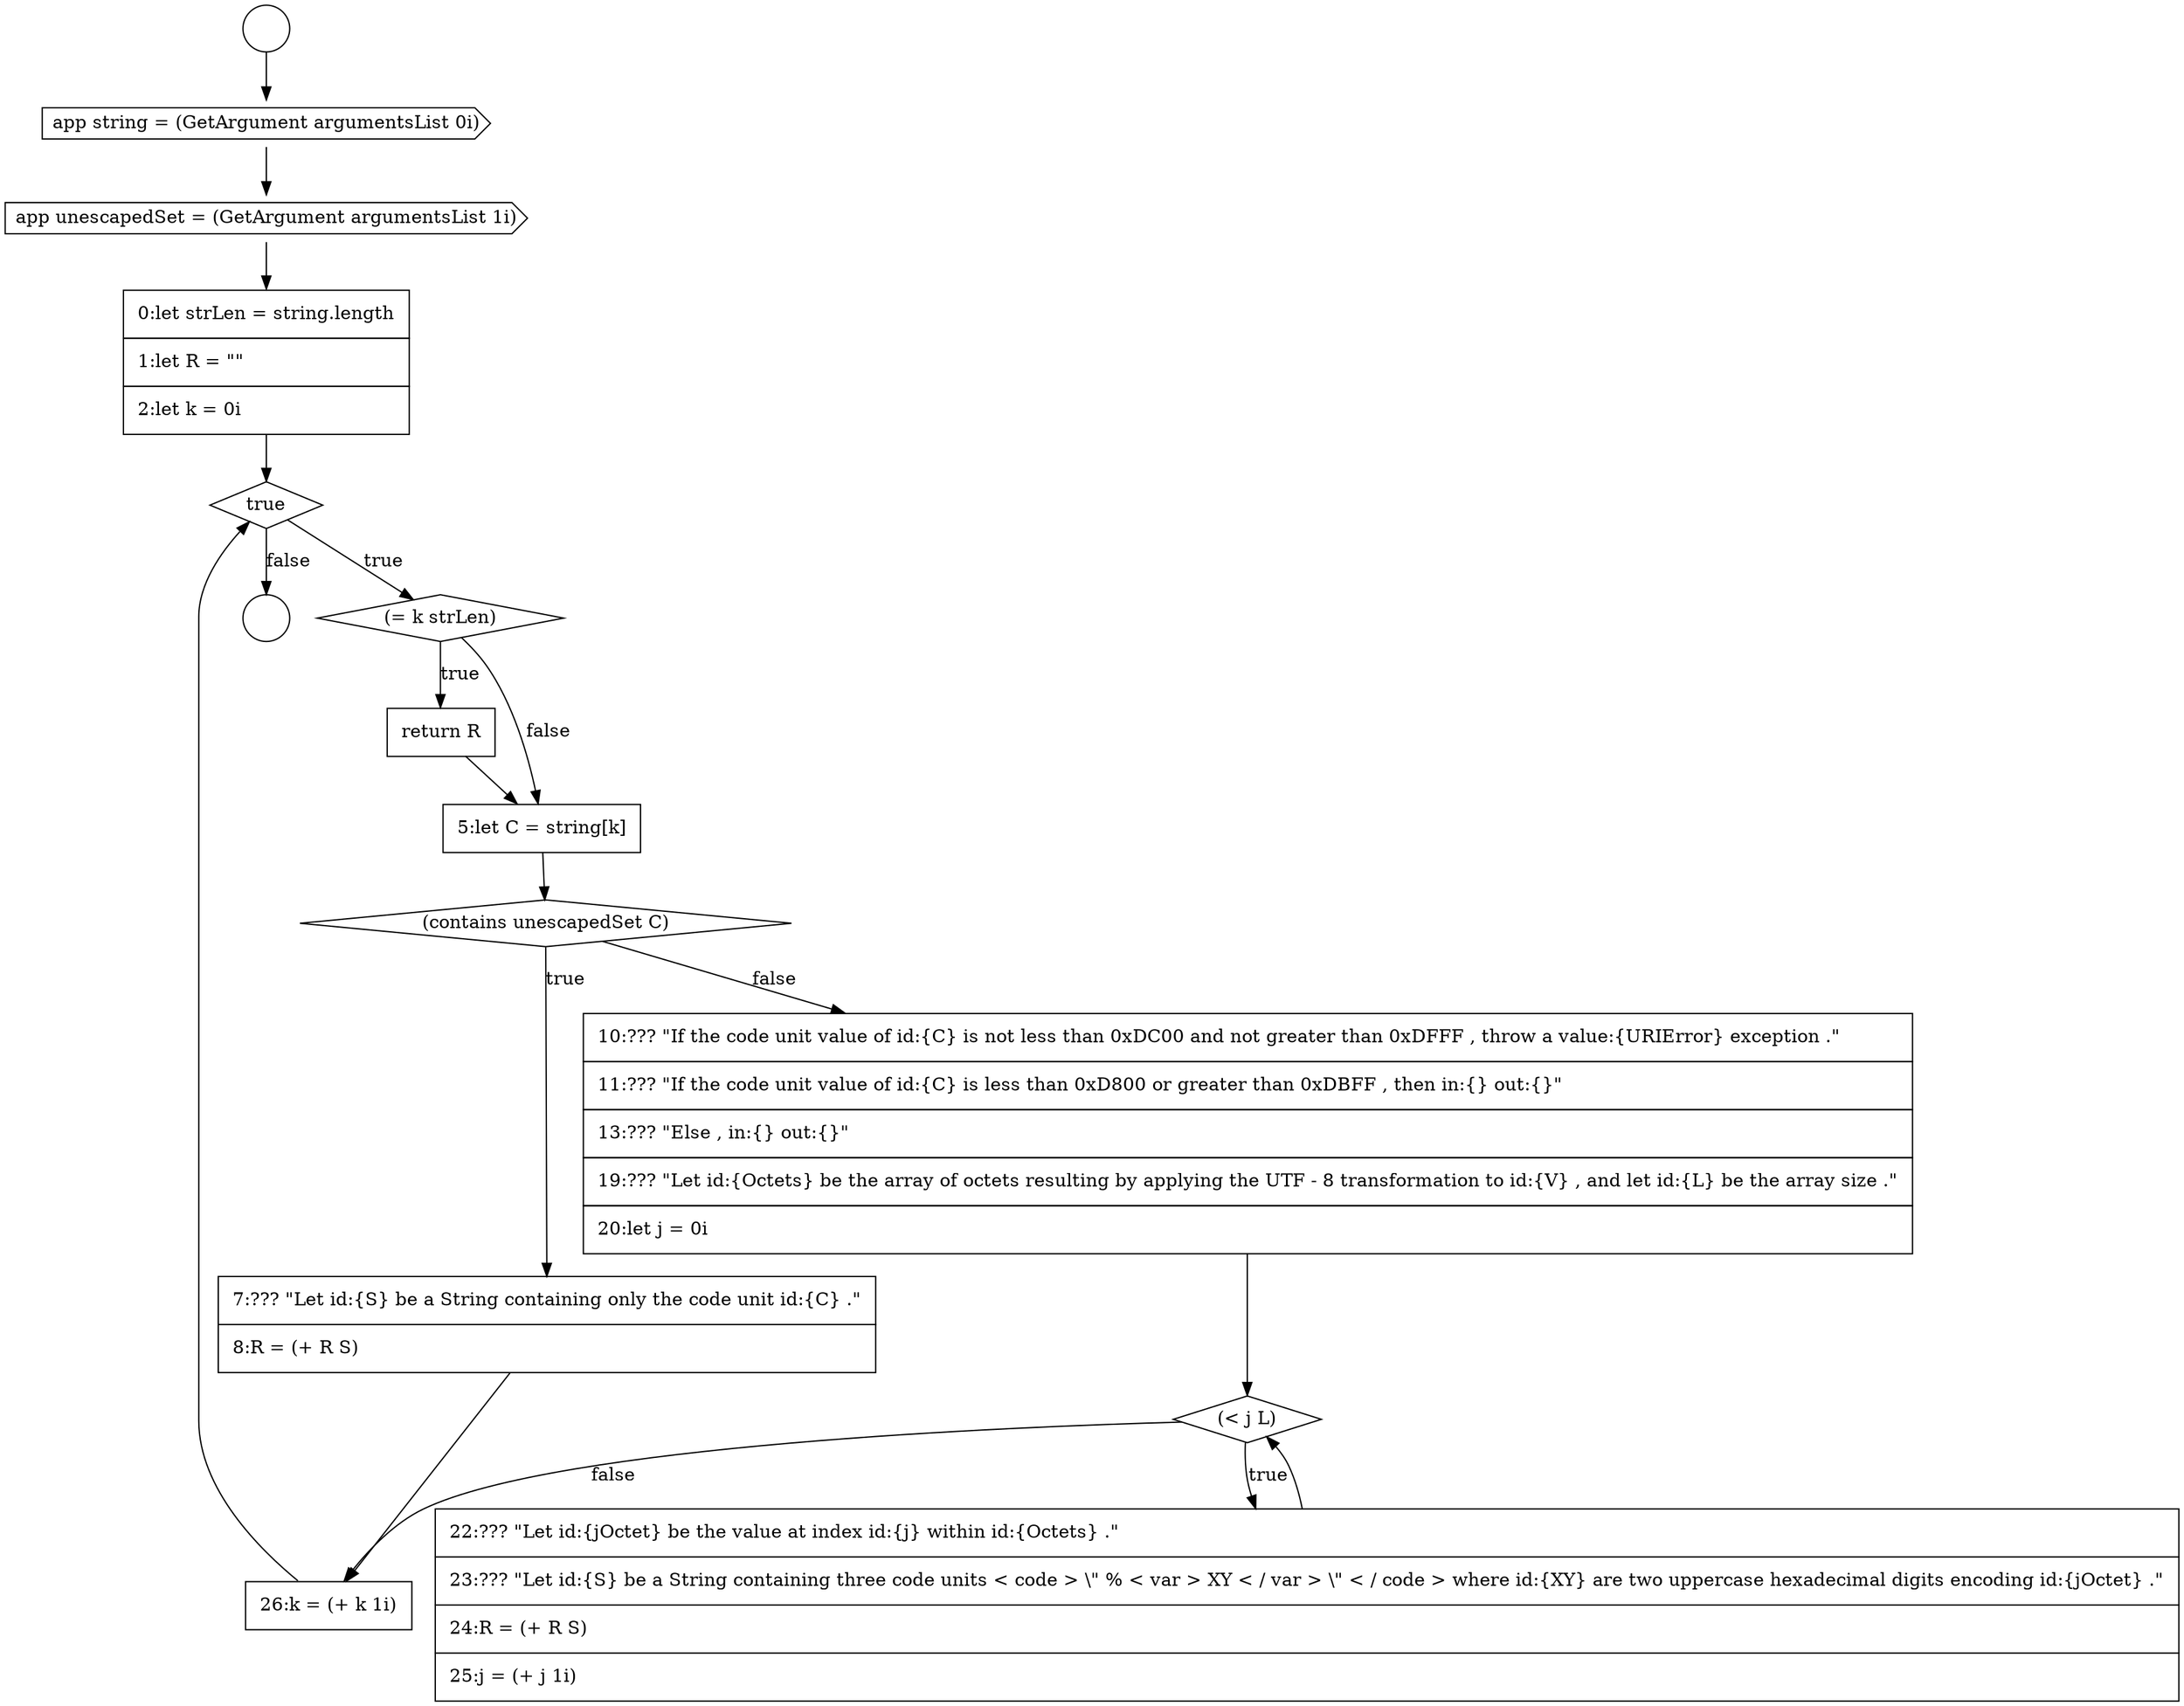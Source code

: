 digraph {
  node10844 [shape=cds, label=<<font color="black">app unescapedSet = (GetArgument argumentsList 1i)</font>> color="black" fillcolor="white" style=filled]
  node10854 [shape=none, margin=0, label=<<font color="black">
    <table border="0" cellborder="1" cellspacing="0" cellpadding="10">
      <tr><td align="left">22:??? &quot;Let id:{jOctet} be the value at index id:{j} within id:{Octets} .&quot;</td></tr>
      <tr><td align="left">23:??? &quot;Let id:{S} be a String containing three code units &lt; code &gt; \&quot; % &lt; var &gt; XY &lt; / var &gt; \&quot; &lt; / code &gt; where id:{XY} are two uppercase hexadecimal digits encoding id:{jOctet} .&quot;</td></tr>
      <tr><td align="left">24:R = (+ R S)</td></tr>
      <tr><td align="left">25:j = (+ j 1i)</td></tr>
    </table>
  </font>> color="black" fillcolor="white" style=filled]
  node10850 [shape=diamond, label=<<font color="black">(contains unescapedSet C)</font>> color="black" fillcolor="white" style=filled]
  node10855 [shape=none, margin=0, label=<<font color="black">
    <table border="0" cellborder="1" cellspacing="0" cellpadding="10">
      <tr><td align="left">26:k = (+ k 1i)</td></tr>
    </table>
  </font>> color="black" fillcolor="white" style=filled]
  node10843 [shape=cds, label=<<font color="black">app string = (GetArgument argumentsList 0i)</font>> color="black" fillcolor="white" style=filled]
  node10848 [shape=none, margin=0, label=<<font color="black">
    <table border="0" cellborder="1" cellspacing="0" cellpadding="10">
      <tr><td align="left">return R</td></tr>
    </table>
  </font>> color="black" fillcolor="white" style=filled]
  node10851 [shape=none, margin=0, label=<<font color="black">
    <table border="0" cellborder="1" cellspacing="0" cellpadding="10">
      <tr><td align="left">7:??? &quot;Let id:{S} be a String containing only the code unit id:{C} .&quot;</td></tr>
      <tr><td align="left">8:R = (+ R S)</td></tr>
    </table>
  </font>> color="black" fillcolor="white" style=filled]
  node10842 [shape=circle label=" " color="black" fillcolor="white" style=filled]
  node10847 [shape=diamond, label=<<font color="black">(= k strLen)</font>> color="black" fillcolor="white" style=filled]
  node10852 [shape=none, margin=0, label=<<font color="black">
    <table border="0" cellborder="1" cellspacing="0" cellpadding="10">
      <tr><td align="left">10:??? &quot;If the code unit value of id:{C} is not less than 0xDC00 and not greater than 0xDFFF , throw a value:{URIError} exception .&quot;</td></tr>
      <tr><td align="left">11:??? &quot;If the code unit value of id:{C} is less than 0xD800 or greater than 0xDBFF , then in:{} out:{}&quot;</td></tr>
      <tr><td align="left">13:??? &quot;Else , in:{} out:{}&quot;</td></tr>
      <tr><td align="left">19:??? &quot;Let id:{Octets} be the array of octets resulting by applying the UTF - 8 transformation to id:{V} , and let id:{L} be the array size .&quot;</td></tr>
      <tr><td align="left">20:let j = 0i</td></tr>
    </table>
  </font>> color="black" fillcolor="white" style=filled]
  node10846 [shape=diamond, label=<<font color="black">true</font>> color="black" fillcolor="white" style=filled]
  node10841 [shape=circle label=" " color="black" fillcolor="white" style=filled]
  node10853 [shape=diamond, label=<<font color="black">(&lt; j L)</font>> color="black" fillcolor="white" style=filled]
  node10849 [shape=none, margin=0, label=<<font color="black">
    <table border="0" cellborder="1" cellspacing="0" cellpadding="10">
      <tr><td align="left">5:let C = string[k]</td></tr>
    </table>
  </font>> color="black" fillcolor="white" style=filled]
  node10845 [shape=none, margin=0, label=<<font color="black">
    <table border="0" cellborder="1" cellspacing="0" cellpadding="10">
      <tr><td align="left">0:let strLen = string.length</td></tr>
      <tr><td align="left">1:let R = &quot;&quot;</td></tr>
      <tr><td align="left">2:let k = 0i</td></tr>
    </table>
  </font>> color="black" fillcolor="white" style=filled]
  node10855 -> node10846 [ color="black"]
  node10847 -> node10848 [label=<<font color="black">true</font>> color="black"]
  node10847 -> node10849 [label=<<font color="black">false</font>> color="black"]
  node10853 -> node10854 [label=<<font color="black">true</font>> color="black"]
  node10853 -> node10855 [label=<<font color="black">false</font>> color="black"]
  node10850 -> node10851 [label=<<font color="black">true</font>> color="black"]
  node10850 -> node10852 [label=<<font color="black">false</font>> color="black"]
  node10849 -> node10850 [ color="black"]
  node10846 -> node10847 [label=<<font color="black">true</font>> color="black"]
  node10846 -> node10842 [label=<<font color="black">false</font>> color="black"]
  node10852 -> node10853 [ color="black"]
  node10851 -> node10855 [ color="black"]
  node10843 -> node10844 [ color="black"]
  node10841 -> node10843 [ color="black"]
  node10844 -> node10845 [ color="black"]
  node10848 -> node10849 [ color="black"]
  node10854 -> node10853 [ color="black"]
  node10845 -> node10846 [ color="black"]
}
